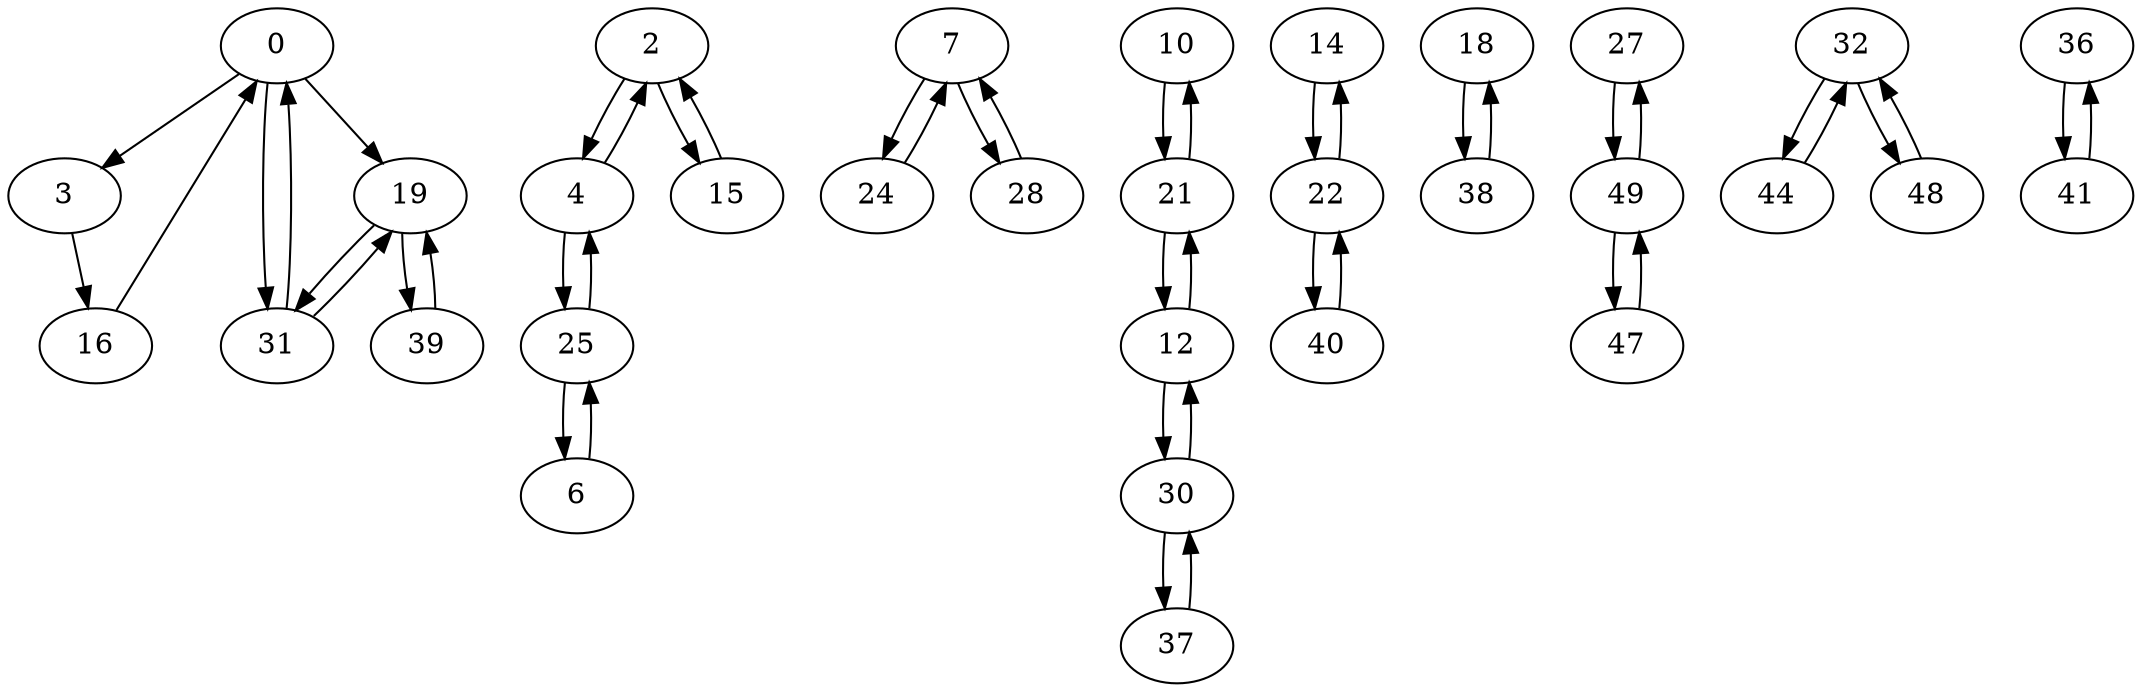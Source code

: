 digraph G {
  0 -> 3;
  0 -> 19;
  0 -> 31;
  2 -> 4;
  2 -> 15;
  3 -> 16;
  4 -> 2;
  4 -> 25;
  6 -> 25;
  7 -> 24;
  7 -> 28;
  10 -> 21;
  12 -> 21;
  12 -> 30;
  14 -> 22;
  15 -> 2;
  16 -> 0;
  18 -> 38;
  19 -> 31;
  19 -> 39;
  21 -> 10;
  21 -> 12;
  22 -> 14;
  22 -> 40;
  24 -> 7;
  25 -> 4;
  25 -> 6;
  27 -> 49;
  28 -> 7;
  30 -> 12;
  30 -> 37;
  31 -> 0;
  31 -> 19;
  32 -> 44;
  32 -> 48;
  36 -> 41;
  37 -> 30;
  38 -> 18;
  39 -> 19;
  40 -> 22;
  41 -> 36;
  44 -> 32;
  47 -> 49;
  48 -> 32;
  49 -> 27;
  49 -> 47;
}